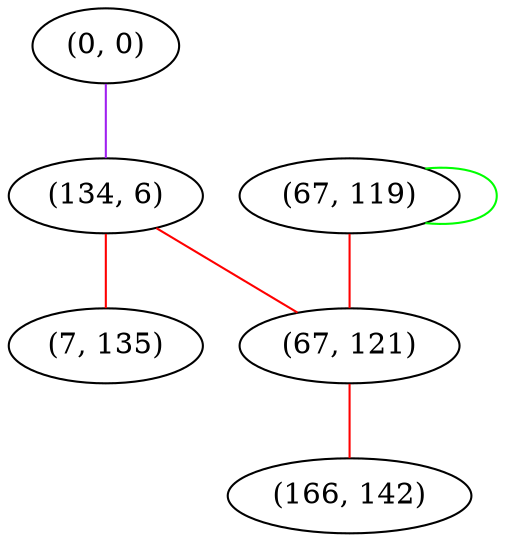 graph "" {
"(0, 0)";
"(134, 6)";
"(67, 119)";
"(7, 135)";
"(67, 121)";
"(166, 142)";
"(0, 0)" -- "(134, 6)"  [color=purple, key=0, weight=4];
"(134, 6)" -- "(67, 121)"  [color=red, key=0, weight=1];
"(134, 6)" -- "(7, 135)"  [color=red, key=0, weight=1];
"(67, 119)" -- "(67, 119)"  [color=green, key=0, weight=2];
"(67, 119)" -- "(67, 121)"  [color=red, key=0, weight=1];
"(67, 121)" -- "(166, 142)"  [color=red, key=0, weight=1];
}
